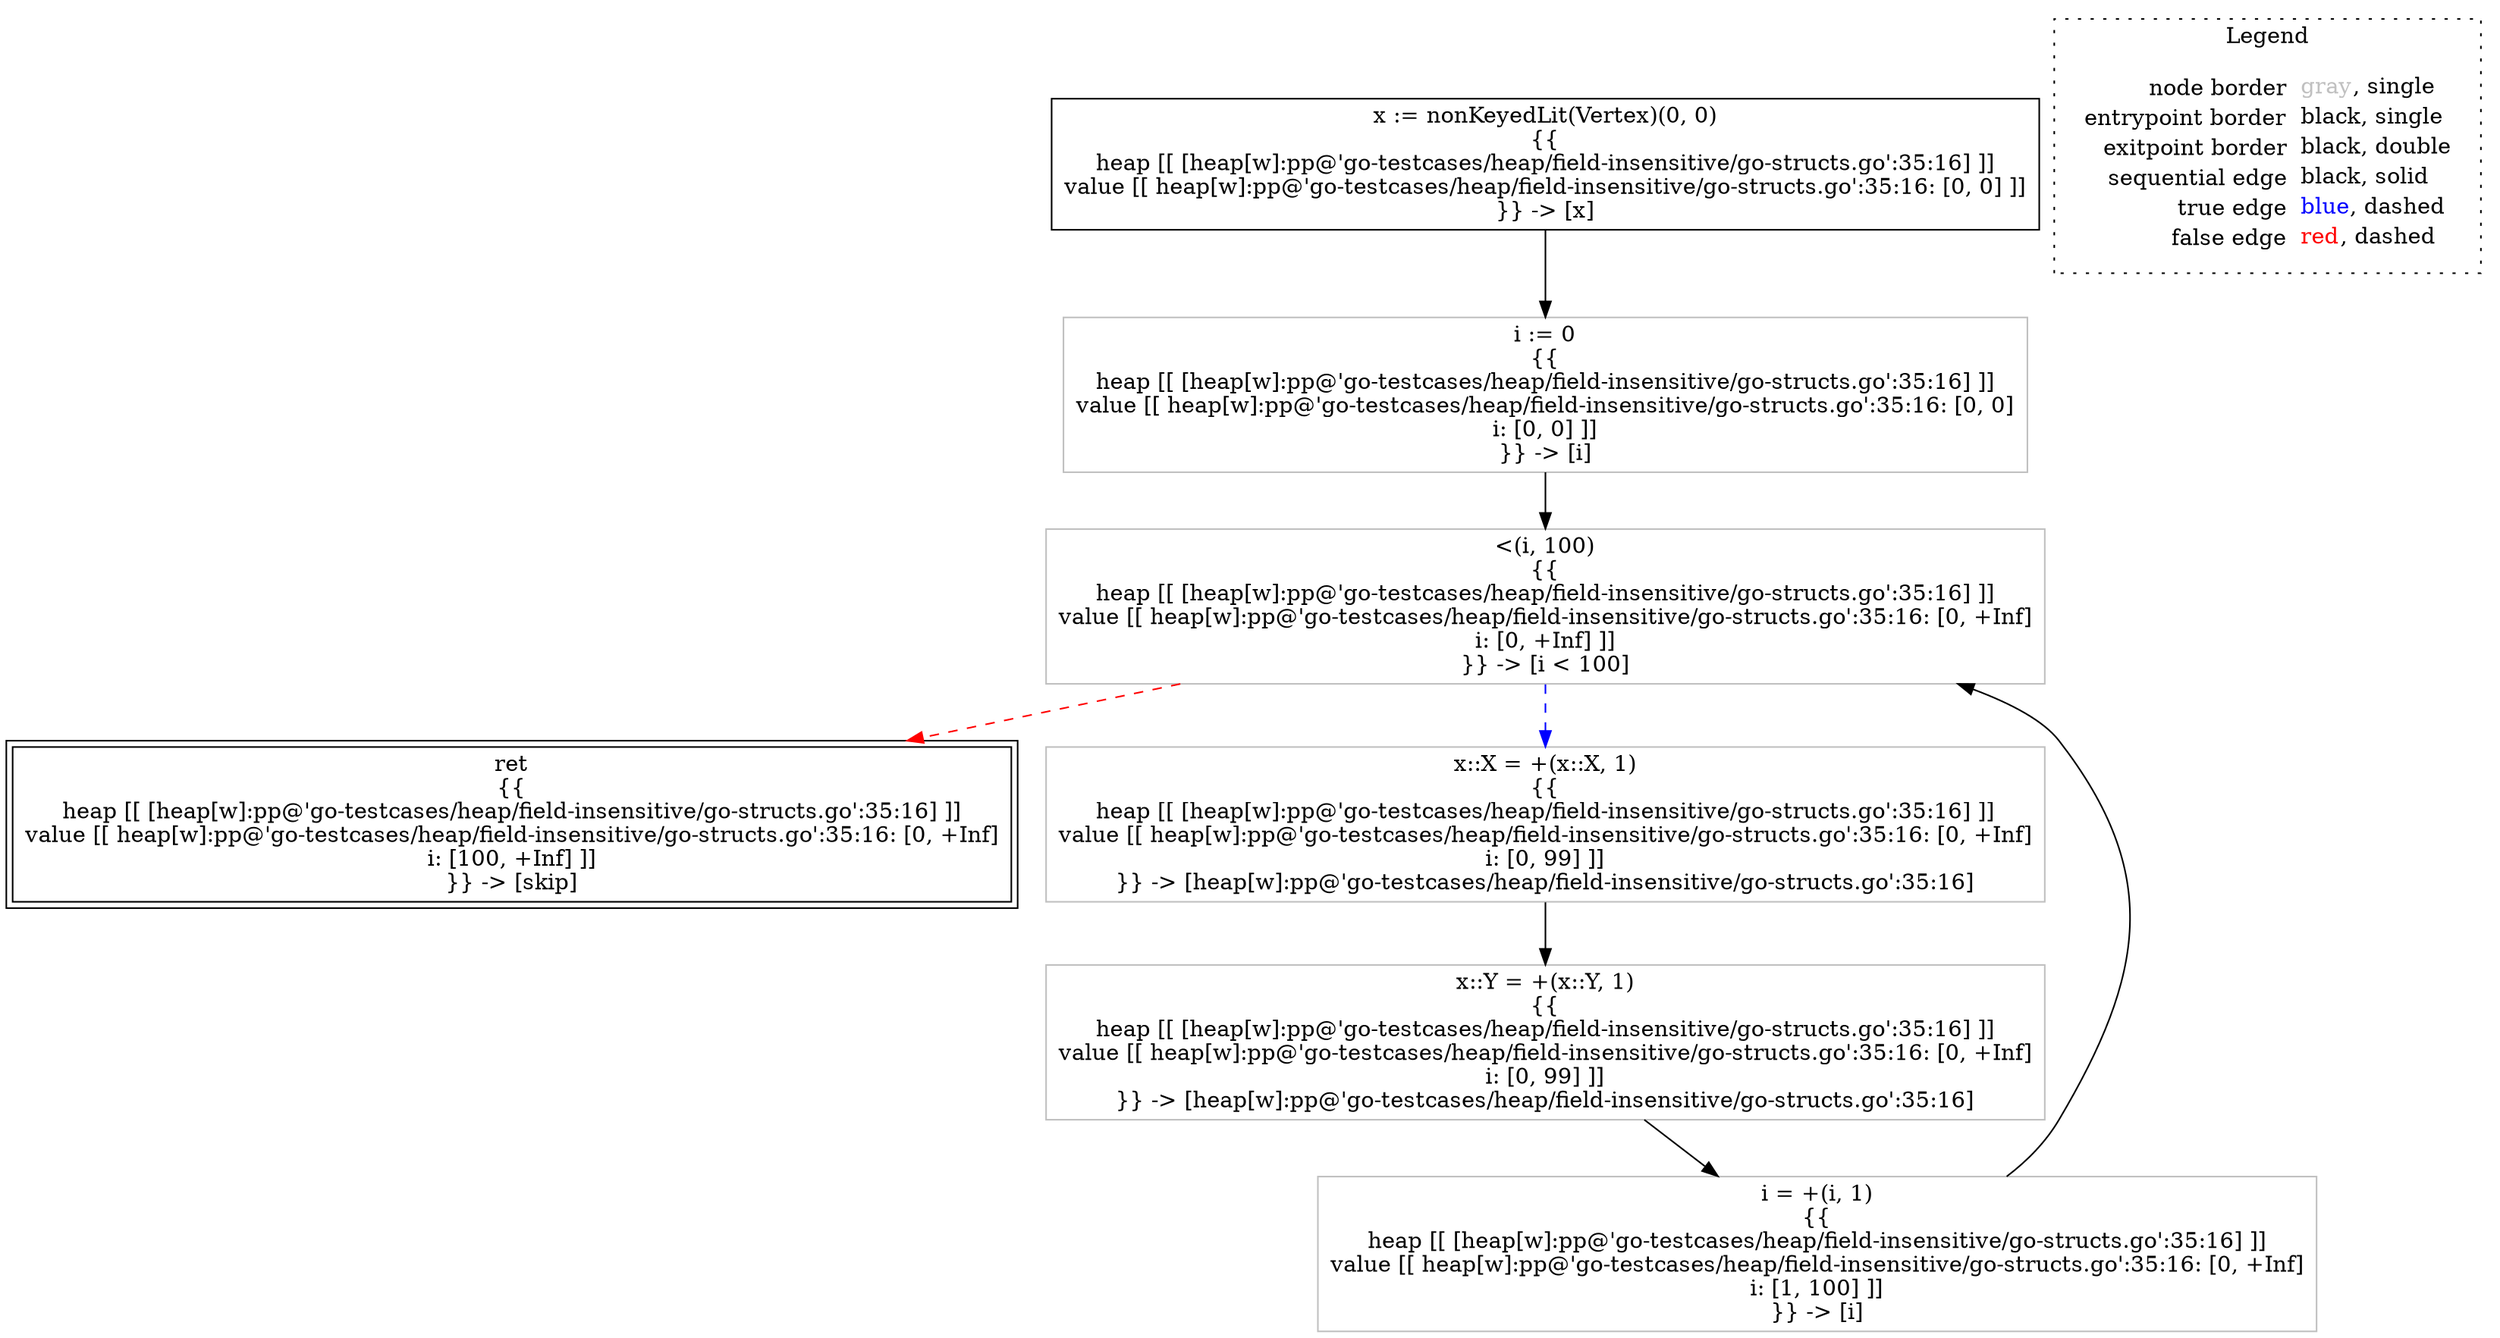 digraph {
	"node0" [shape="rect",color="black",label=<x := nonKeyedLit(Vertex)(0, 0)<BR/>{{<BR/>heap [[ [heap[w]:pp@'go-testcases/heap/field-insensitive/go-structs.go':35:16] ]]<BR/>value [[ heap[w]:pp@'go-testcases/heap/field-insensitive/go-structs.go':35:16: [0, 0] ]]<BR/>}} -&gt; [x]>];
	"node1" [shape="rect",color="black",peripheries="2",label=<ret<BR/>{{<BR/>heap [[ [heap[w]:pp@'go-testcases/heap/field-insensitive/go-structs.go':35:16] ]]<BR/>value [[ heap[w]:pp@'go-testcases/heap/field-insensitive/go-structs.go':35:16: [0, +Inf]<BR/>i: [100, +Inf] ]]<BR/>}} -&gt; [skip]>];
	"node2" [shape="rect",color="gray",label=<x::X = +(x::X, 1)<BR/>{{<BR/>heap [[ [heap[w]:pp@'go-testcases/heap/field-insensitive/go-structs.go':35:16] ]]<BR/>value [[ heap[w]:pp@'go-testcases/heap/field-insensitive/go-structs.go':35:16: [0, +Inf]<BR/>i: [0, 99] ]]<BR/>}} -&gt; [heap[w]:pp@'go-testcases/heap/field-insensitive/go-structs.go':35:16]>];
	"node3" [shape="rect",color="gray",label=<i := 0<BR/>{{<BR/>heap [[ [heap[w]:pp@'go-testcases/heap/field-insensitive/go-structs.go':35:16] ]]<BR/>value [[ heap[w]:pp@'go-testcases/heap/field-insensitive/go-structs.go':35:16: [0, 0]<BR/>i: [0, 0] ]]<BR/>}} -&gt; [i]>];
	"node4" [shape="rect",color="gray",label=<&lt;(i, 100)<BR/>{{<BR/>heap [[ [heap[w]:pp@'go-testcases/heap/field-insensitive/go-structs.go':35:16] ]]<BR/>value [[ heap[w]:pp@'go-testcases/heap/field-insensitive/go-structs.go':35:16: [0, +Inf]<BR/>i: [0, +Inf] ]]<BR/>}} -&gt; [i &lt; 100]>];
	"node5" [shape="rect",color="gray",label=<i = +(i, 1)<BR/>{{<BR/>heap [[ [heap[w]:pp@'go-testcases/heap/field-insensitive/go-structs.go':35:16] ]]<BR/>value [[ heap[w]:pp@'go-testcases/heap/field-insensitive/go-structs.go':35:16: [0, +Inf]<BR/>i: [1, 100] ]]<BR/>}} -&gt; [i]>];
	"node6" [shape="rect",color="gray",label=<x::Y = +(x::Y, 1)<BR/>{{<BR/>heap [[ [heap[w]:pp@'go-testcases/heap/field-insensitive/go-structs.go':35:16] ]]<BR/>value [[ heap[w]:pp@'go-testcases/heap/field-insensitive/go-structs.go':35:16: [0, +Inf]<BR/>i: [0, 99] ]]<BR/>}} -&gt; [heap[w]:pp@'go-testcases/heap/field-insensitive/go-structs.go':35:16]>];
	"node2" -> "node6" [color="black"];
	"node3" -> "node4" [color="black"];
	"node4" -> "node1" [color="red",style="dashed"];
	"node4" -> "node2" [color="blue",style="dashed"];
	"node5" -> "node4" [color="black"];
	"node0" -> "node3" [color="black"];
	"node6" -> "node5" [color="black"];
subgraph cluster_legend {
	label="Legend";
	style=dotted;
	node [shape=plaintext];
	"legend" [label=<<table border="0" cellpadding="2" cellspacing="0" cellborder="0"><tr><td align="right">node border&nbsp;</td><td align="left"><font color="gray">gray</font>, single</td></tr><tr><td align="right">entrypoint border&nbsp;</td><td align="left"><font color="black">black</font>, single</td></tr><tr><td align="right">exitpoint border&nbsp;</td><td align="left"><font color="black">black</font>, double</td></tr><tr><td align="right">sequential edge&nbsp;</td><td align="left"><font color="black">black</font>, solid</td></tr><tr><td align="right">true edge&nbsp;</td><td align="left"><font color="blue">blue</font>, dashed</td></tr><tr><td align="right">false edge&nbsp;</td><td align="left"><font color="red">red</font>, dashed</td></tr></table>>];
}

}
